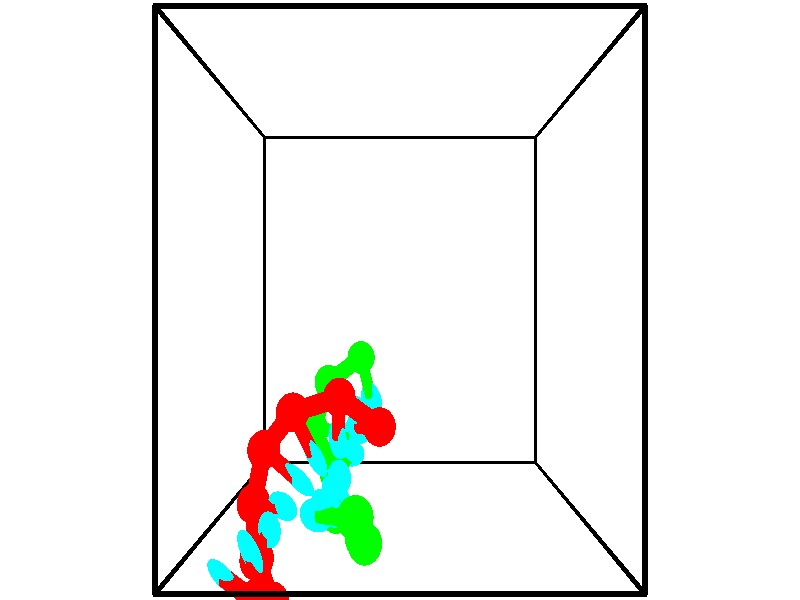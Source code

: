 // switches for output
#declare DRAW_BASES = 1; // possible values are 0, 1; only relevant for DNA ribbons
#declare DRAW_BASES_TYPE = 3; // possible values are 1, 2, 3; only relevant for DNA ribbons
#declare DRAW_FOG = 0; // set to 1 to enable fog

#include "colors.inc"

#include "transforms.inc"
background { rgb <1, 1, 1>}

#default {
   normal{
       ripples 0.25
       frequency 0.20
       turbulence 0.2
       lambda 5
   }
	finish {
		phong 0.1
		phong_size 40.
	}
}

// original window dimensions: 1024x640


// camera settings

camera {
	sky <-0, 1, 0>
	up <-0, 1, 0>
	right 1.6 * <1, 0, 0>
	location <2.5, 2.5, 11.1562>
	look_at <2.5, 2.5, 2.5>
	direction <0, 0, -8.6562>
	angle 67.0682
}


# declare cpy_camera_pos = <2.5, 2.5, 11.1562>;
# if (DRAW_FOG = 1)
fog {
	fog_type 2
	up vnormalize(cpy_camera_pos)
	color rgbt<1,1,1,0.3>
	distance 1e-5
	fog_alt 3e-3
	fog_offset 4
}
# end


// LIGHTS

# declare lum = 6;
global_settings {
	ambient_light rgb lum * <0.05, 0.05, 0.05>
	max_trace_level 15
}# declare cpy_direct_light_amount = 0.25;
light_source
{	1000 * <-1, -1, 1>,
	rgb lum * cpy_direct_light_amount
	parallel
}

light_source
{	1000 * <1, 1, -1>,
	rgb lum * cpy_direct_light_amount
	parallel
}

// strand 0

// nucleotide -1

// particle -1
sphere {
	<0.687906, -0.698356, 3.512740> 0.250000
	pigment { color rgbt <1,0,0,0> }
	no_shadow
}
cylinder {
	<0.370199, -0.625931, 3.280754>,  <0.179575, -0.582476, 3.141563>, 0.100000
	pigment { color rgbt <1,0,0,0> }
	no_shadow
}
cylinder {
	<0.370199, -0.625931, 3.280754>,  <0.687906, -0.698356, 3.512740>, 0.100000
	pigment { color rgbt <1,0,0,0> }
	no_shadow
}

// particle -1
sphere {
	<0.370199, -0.625931, 3.280754> 0.100000
	pigment { color rgbt <1,0,0,0> }
	no_shadow
}
sphere {
	0, 1
	scale<0.080000,0.200000,0.300000>
	matrix <0.592124, 0.444555, -0.672131,
		0.136128, -0.877261, -0.460306,
		-0.794266, 0.181063, -0.579964,
		0.131919, -0.571612, 3.106765>
	pigment { color rgbt <0,1,1,0> }
	no_shadow
}
cylinder {
	<0.710877, -1.024939, 2.777272>,  <0.687906, -0.698356, 3.512740>, 0.130000
	pigment { color rgbt <1,0,0,0> }
	no_shadow
}

// nucleotide -1

// particle -1
sphere {
	<0.710877, -1.024939, 2.777272> 0.250000
	pigment { color rgbt <1,0,0,0> }
	no_shadow
}
cylinder {
	<0.561234, -0.659454, 2.840736>,  <0.471447, -0.440164, 2.878815>, 0.100000
	pigment { color rgbt <1,0,0,0> }
	no_shadow
}
cylinder {
	<0.561234, -0.659454, 2.840736>,  <0.710877, -1.024939, 2.777272>, 0.100000
	pigment { color rgbt <1,0,0,0> }
	no_shadow
}

// particle -1
sphere {
	<0.561234, -0.659454, 2.840736> 0.100000
	pigment { color rgbt <1,0,0,0> }
	no_shadow
}
sphere {
	0, 1
	scale<0.080000,0.200000,0.300000>
	matrix <0.567649, 0.360907, -0.739946,
		-0.733360, -0.186756, -0.653686,
		-0.374109, 0.913711, 0.158662,
		0.449001, -0.385341, 2.888335>
	pigment { color rgbt <0,1,1,0> }
	no_shadow
}
cylinder {
	<0.360868, -0.724343, 2.145167>,  <0.710877, -1.024939, 2.777272>, 0.130000
	pigment { color rgbt <1,0,0,0> }
	no_shadow
}

// nucleotide -1

// particle -1
sphere {
	<0.360868, -0.724343, 2.145167> 0.250000
	pigment { color rgbt <1,0,0,0> }
	no_shadow
}
cylinder {
	<0.518604, -0.442520, 2.381165>,  <0.613246, -0.273426, 2.522763>, 0.100000
	pigment { color rgbt <1,0,0,0> }
	no_shadow
}
cylinder {
	<0.518604, -0.442520, 2.381165>,  <0.360868, -0.724343, 2.145167>, 0.100000
	pigment { color rgbt <1,0,0,0> }
	no_shadow
}

// particle -1
sphere {
	<0.518604, -0.442520, 2.381165> 0.100000
	pigment { color rgbt <1,0,0,0> }
	no_shadow
}
sphere {
	0, 1
	scale<0.080000,0.200000,0.300000>
	matrix <0.595971, 0.292631, -0.747787,
		-0.699510, 0.646502, -0.304500,
		0.394340, 0.704558, 0.589995,
		0.636906, -0.231153, 2.558163>
	pigment { color rgbt <0,1,1,0> }
	no_shadow
}
cylinder {
	<0.234878, -0.121997, 1.828381>,  <0.360868, -0.724343, 2.145167>, 0.130000
	pigment { color rgbt <1,0,0,0> }
	no_shadow
}

// nucleotide -1

// particle -1
sphere {
	<0.234878, -0.121997, 1.828381> 0.250000
	pigment { color rgbt <1,0,0,0> }
	no_shadow
}
cylinder {
	<0.540377, -0.069633, 2.081223>,  <0.723676, -0.038215, 2.232927>, 0.100000
	pigment { color rgbt <1,0,0,0> }
	no_shadow
}
cylinder {
	<0.540377, -0.069633, 2.081223>,  <0.234878, -0.121997, 1.828381>, 0.100000
	pigment { color rgbt <1,0,0,0> }
	no_shadow
}

// particle -1
sphere {
	<0.540377, -0.069633, 2.081223> 0.100000
	pigment { color rgbt <1,0,0,0> }
	no_shadow
}
sphere {
	0, 1
	scale<0.080000,0.200000,0.300000>
	matrix <0.563498, 0.342482, -0.751782,
		-0.314899, 0.930360, 0.187803,
		0.763747, 0.130908, 0.632103,
		0.769501, -0.030361, 2.270854>
	pigment { color rgbt <0,1,1,0> }
	no_shadow
}
cylinder {
	<0.385347, 0.565580, 1.785688>,  <0.234878, -0.121997, 1.828381>, 0.130000
	pigment { color rgbt <1,0,0,0> }
	no_shadow
}

// nucleotide -1

// particle -1
sphere {
	<0.385347, 0.565580, 1.785688> 0.250000
	pigment { color rgbt <1,0,0,0> }
	no_shadow
}
cylinder {
	<0.712986, 0.372086, 1.909027>,  <0.909569, 0.255989, 1.983031>, 0.100000
	pigment { color rgbt <1,0,0,0> }
	no_shadow
}
cylinder {
	<0.712986, 0.372086, 1.909027>,  <0.385347, 0.565580, 1.785688>, 0.100000
	pigment { color rgbt <1,0,0,0> }
	no_shadow
}

// particle -1
sphere {
	<0.712986, 0.372086, 1.909027> 0.100000
	pigment { color rgbt <1,0,0,0> }
	no_shadow
}
sphere {
	0, 1
	scale<0.080000,0.200000,0.300000>
	matrix <0.544517, 0.486492, -0.683248,
		0.180503, 0.727547, 0.661887,
		0.819097, -0.483736, 0.308349,
		0.958715, 0.226965, 2.001532>
	pigment { color rgbt <0,1,1,0> }
	no_shadow
}
cylinder {
	<0.859226, 1.071947, 1.946340>,  <0.385347, 0.565580, 1.785688>, 0.130000
	pigment { color rgbt <1,0,0,0> }
	no_shadow
}

// nucleotide -1

// particle -1
sphere {
	<0.859226, 1.071947, 1.946340> 0.250000
	pigment { color rgbt <1,0,0,0> }
	no_shadow
}
cylinder {
	<1.045284, 0.726646, 1.867920>,  <1.156919, 0.519466, 1.820868>, 0.100000
	pigment { color rgbt <1,0,0,0> }
	no_shadow
}
cylinder {
	<1.045284, 0.726646, 1.867920>,  <0.859226, 1.071947, 1.946340>, 0.100000
	pigment { color rgbt <1,0,0,0> }
	no_shadow
}

// particle -1
sphere {
	<1.045284, 0.726646, 1.867920> 0.100000
	pigment { color rgbt <1,0,0,0> }
	no_shadow
}
sphere {
	0, 1
	scale<0.080000,0.200000,0.300000>
	matrix <0.597686, 0.469621, -0.649791,
		0.653002, 0.185071, 0.734396,
		0.465145, -0.863252, -0.196049,
		1.184828, 0.467671, 1.809105>
	pigment { color rgbt <0,1,1,0> }
	no_shadow
}
cylinder {
	<1.565207, 1.252974, 1.867556>,  <0.859226, 1.071947, 1.946340>, 0.130000
	pigment { color rgbt <1,0,0,0> }
	no_shadow
}

// nucleotide -1

// particle -1
sphere {
	<1.565207, 1.252974, 1.867556> 0.250000
	pigment { color rgbt <1,0,0,0> }
	no_shadow
}
cylinder {
	<1.532459, 0.902245, 1.678040>,  <1.512811, 0.691807, 1.564330>, 0.100000
	pigment { color rgbt <1,0,0,0> }
	no_shadow
}
cylinder {
	<1.532459, 0.902245, 1.678040>,  <1.565207, 1.252974, 1.867556>, 0.100000
	pigment { color rgbt <1,0,0,0> }
	no_shadow
}

// particle -1
sphere {
	<1.532459, 0.902245, 1.678040> 0.100000
	pigment { color rgbt <1,0,0,0> }
	no_shadow
}
sphere {
	0, 1
	scale<0.080000,0.200000,0.300000>
	matrix <0.664230, 0.306414, -0.681842,
		0.743031, -0.370528, 0.557327,
		-0.081869, -0.876823, -0.473791,
		1.507898, 0.639198, 1.535902>
	pigment { color rgbt <0,1,1,0> }
	no_shadow
}
cylinder {
	<2.184512, 0.866897, 1.836233>,  <1.565207, 1.252974, 1.867556>, 0.130000
	pigment { color rgbt <1,0,0,0> }
	no_shadow
}

// nucleotide -1

// particle -1
sphere {
	<2.184512, 0.866897, 1.836233> 0.250000
	pigment { color rgbt <1,0,0,0> }
	no_shadow
}
cylinder {
	<1.967718, 0.808029, 1.505272>,  <1.837642, 0.772709, 1.306696>, 0.100000
	pigment { color rgbt <1,0,0,0> }
	no_shadow
}
cylinder {
	<1.967718, 0.808029, 1.505272>,  <2.184512, 0.866897, 1.836233>, 0.100000
	pigment { color rgbt <1,0,0,0> }
	no_shadow
}

// particle -1
sphere {
	<1.967718, 0.808029, 1.505272> 0.100000
	pigment { color rgbt <1,0,0,0> }
	no_shadow
}
sphere {
	0, 1
	scale<0.080000,0.200000,0.300000>
	matrix <0.774481, 0.294731, -0.559744,
		0.326238, -0.944180, -0.045760,
		-0.541985, -0.147169, -0.827402,
		1.805122, 0.763879, 1.257051>
	pigment { color rgbt <0,1,1,0> }
	no_shadow
}
// strand 1

// nucleotide -1

// particle -1
sphere {
	<1.781430, 1.616119, 0.016649> 0.250000
	pigment { color rgbt <0,1,0,0> }
	no_shadow
}
cylinder {
	<1.892333, 1.232361, -0.004097>,  <1.958875, 1.002106, -0.016545>, 0.100000
	pigment { color rgbt <0,1,0,0> }
	no_shadow
}
cylinder {
	<1.892333, 1.232361, -0.004097>,  <1.781430, 1.616119, 0.016649>, 0.100000
	pigment { color rgbt <0,1,0,0> }
	no_shadow
}

// particle -1
sphere {
	<1.892333, 1.232361, -0.004097> 0.100000
	pigment { color rgbt <0,1,0,0> }
	no_shadow
}
sphere {
	0, 1
	scale<0.080000,0.200000,0.300000>
	matrix <-0.362967, -0.154571, 0.918892,
		-0.889597, -0.235944, -0.391085,
		0.277258, -0.959394, -0.051866,
		1.975510, 0.944542, -0.019657>
	pigment { color rgbt <0,1,1,0> }
	no_shadow
}
cylinder {
	<1.218560, 1.276173, 0.319155>,  <1.781430, 1.616119, 0.016649>, 0.130000
	pigment { color rgbt <0,1,0,0> }
	no_shadow
}

// nucleotide -1

// particle -1
sphere {
	<1.218560, 1.276173, 0.319155> 0.250000
	pigment { color rgbt <0,1,0,0> }
	no_shadow
}
cylinder {
	<1.531136, 1.027504, 0.297691>,  <1.718681, 0.878303, 0.284813>, 0.100000
	pigment { color rgbt <0,1,0,0> }
	no_shadow
}
cylinder {
	<1.531136, 1.027504, 0.297691>,  <1.218560, 1.276173, 0.319155>, 0.100000
	pigment { color rgbt <0,1,0,0> }
	no_shadow
}

// particle -1
sphere {
	<1.531136, 1.027504, 0.297691> 0.100000
	pigment { color rgbt <0,1,0,0> }
	no_shadow
}
sphere {
	0, 1
	scale<0.080000,0.200000,0.300000>
	matrix <-0.220397, -0.355440, 0.908343,
		-0.583764, -0.697987, -0.414769,
		0.781437, -0.621672, -0.053659,
		1.765567, 0.841002, 0.281594>
	pigment { color rgbt <0,1,1,0> }
	no_shadow
}
cylinder {
	<0.976124, 0.612704, 0.515112>,  <1.218560, 1.276173, 0.319155>, 0.130000
	pigment { color rgbt <0,1,0,0> }
	no_shadow
}

// nucleotide -1

// particle -1
sphere {
	<0.976124, 0.612704, 0.515112> 0.250000
	pigment { color rgbt <0,1,0,0> }
	no_shadow
}
cylinder {
	<1.373925, 0.573128, 0.528824>,  <1.612606, 0.549382, 0.537051>, 0.100000
	pigment { color rgbt <0,1,0,0> }
	no_shadow
}
cylinder {
	<1.373925, 0.573128, 0.528824>,  <0.976124, 0.612704, 0.515112>, 0.100000
	pigment { color rgbt <0,1,0,0> }
	no_shadow
}

// particle -1
sphere {
	<1.373925, 0.573128, 0.528824> 0.100000
	pigment { color rgbt <0,1,0,0> }
	no_shadow
}
sphere {
	0, 1
	scale<0.080000,0.200000,0.300000>
	matrix <-0.079566, -0.501232, 0.861647,
		-0.068070, -0.859638, -0.506349,
		0.994503, -0.098940, 0.034279,
		1.672276, 0.543446, 0.539107>
	pigment { color rgbt <0,1,1,0> }
	no_shadow
}
cylinder {
	<1.323925, -0.070318, 0.406342>,  <0.976124, 0.612704, 0.515112>, 0.130000
	pigment { color rgbt <0,1,0,0> }
	no_shadow
}

// nucleotide -1

// particle -1
sphere {
	<1.323925, -0.070318, 0.406342> 0.250000
	pigment { color rgbt <0,1,0,0> }
	no_shadow
}
cylinder {
	<1.527198, 0.146912, 0.673721>,  <1.649161, 0.277249, 0.834149>, 0.100000
	pigment { color rgbt <0,1,0,0> }
	no_shadow
}
cylinder {
	<1.527198, 0.146912, 0.673721>,  <1.323925, -0.070318, 0.406342>, 0.100000
	pigment { color rgbt <0,1,0,0> }
	no_shadow
}

// particle -1
sphere {
	<1.527198, 0.146912, 0.673721> 0.100000
	pigment { color rgbt <0,1,0,0> }
	no_shadow
}
sphere {
	0, 1
	scale<0.080000,0.200000,0.300000>
	matrix <-0.333297, -0.591654, 0.734070,
		0.794144, -0.595832, -0.119662,
		0.508181, 0.543074, 0.668448,
		1.679652, 0.309834, 0.874256>
	pigment { color rgbt <0,1,1,0> }
	no_shadow
}
cylinder {
	<1.426844, -0.524797, 0.972821>,  <1.323925, -0.070318, 0.406342>, 0.130000
	pigment { color rgbt <0,1,0,0> }
	no_shadow
}

// nucleotide -1

// particle -1
sphere {
	<1.426844, -0.524797, 0.972821> 0.250000
	pigment { color rgbt <0,1,0,0> }
	no_shadow
}
cylinder {
	<1.474112, -0.175331, 1.161606>,  <1.502472, 0.034348, 1.274876>, 0.100000
	pigment { color rgbt <0,1,0,0> }
	no_shadow
}
cylinder {
	<1.474112, -0.175331, 1.161606>,  <1.426844, -0.524797, 0.972821>, 0.100000
	pigment { color rgbt <0,1,0,0> }
	no_shadow
}

// particle -1
sphere {
	<1.474112, -0.175331, 1.161606> 0.100000
	pigment { color rgbt <0,1,0,0> }
	no_shadow
}
sphere {
	0, 1
	scale<0.080000,0.200000,0.300000>
	matrix <-0.269542, -0.429224, 0.862040,
		0.955711, -0.229079, 0.184768,
		0.118169, 0.873664, 0.471961,
		1.509562, 0.086768, 1.303194>
	pigment { color rgbt <0,1,1,0> }
	no_shadow
}
cylinder {
	<1.884884, -0.624256, 1.656210>,  <1.426844, -0.524797, 0.972821>, 0.130000
	pigment { color rgbt <0,1,0,0> }
	no_shadow
}

// nucleotide -1

// particle -1
sphere {
	<1.884884, -0.624256, 1.656210> 0.250000
	pigment { color rgbt <0,1,0,0> }
	no_shadow
}
cylinder {
	<1.666574, -0.291473, 1.696159>,  <1.535587, -0.091804, 1.720129>, 0.100000
	pigment { color rgbt <0,1,0,0> }
	no_shadow
}
cylinder {
	<1.666574, -0.291473, 1.696159>,  <1.884884, -0.624256, 1.656210>, 0.100000
	pigment { color rgbt <0,1,0,0> }
	no_shadow
}

// particle -1
sphere {
	<1.666574, -0.291473, 1.696159> 0.100000
	pigment { color rgbt <0,1,0,0> }
	no_shadow
}
sphere {
	0, 1
	scale<0.080000,0.200000,0.300000>
	matrix <-0.278374, -0.292444, 0.914869,
		0.790339, 0.471512, 0.391205,
		-0.545777, 0.831957, 0.099873,
		1.502840, -0.041886, 1.726121>
	pigment { color rgbt <0,1,1,0> }
	no_shadow
}
cylinder {
	<1.987066, -0.465105, 2.342682>,  <1.884884, -0.624256, 1.656210>, 0.130000
	pigment { color rgbt <0,1,0,0> }
	no_shadow
}

// nucleotide -1

// particle -1
sphere {
	<1.987066, -0.465105, 2.342682> 0.250000
	pigment { color rgbt <0,1,0,0> }
	no_shadow
}
cylinder {
	<1.668363, -0.250435, 2.231575>,  <1.477140, -0.121633, 2.164911>, 0.100000
	pigment { color rgbt <0,1,0,0> }
	no_shadow
}
cylinder {
	<1.668363, -0.250435, 2.231575>,  <1.987066, -0.465105, 2.342682>, 0.100000
	pigment { color rgbt <0,1,0,0> }
	no_shadow
}

// particle -1
sphere {
	<1.668363, -0.250435, 2.231575> 0.100000
	pigment { color rgbt <0,1,0,0> }
	no_shadow
}
sphere {
	0, 1
	scale<0.080000,0.200000,0.300000>
	matrix <-0.344928, -0.026475, 0.938256,
		0.496185, 0.843373, 0.206208,
		-0.796759, 0.536675, -0.277766,
		1.429335, -0.089432, 2.148245>
	pigment { color rgbt <0,1,1,0> }
	no_shadow
}
cylinder {
	<1.890182, 0.032230, 2.953195>,  <1.987066, -0.465105, 2.342682>, 0.130000
	pigment { color rgbt <0,1,0,0> }
	no_shadow
}

// nucleotide -1

// particle -1
sphere {
	<1.890182, 0.032230, 2.953195> 0.250000
	pigment { color rgbt <0,1,0,0> }
	no_shadow
}
cylinder {
	<1.556164, -0.014893, 2.738228>,  <1.355753, -0.043166, 2.609247>, 0.100000
	pigment { color rgbt <0,1,0,0> }
	no_shadow
}
cylinder {
	<1.556164, -0.014893, 2.738228>,  <1.890182, 0.032230, 2.953195>, 0.100000
	pigment { color rgbt <0,1,0,0> }
	no_shadow
}

// particle -1
sphere {
	<1.556164, -0.014893, 2.738228> 0.100000
	pigment { color rgbt <0,1,0,0> }
	no_shadow
}
sphere {
	0, 1
	scale<0.080000,0.200000,0.300000>
	matrix <-0.538080, -0.028853, 0.842400,
		-0.114747, 0.992617, -0.039296,
		-0.835046, -0.117808, -0.537419,
		1.305650, -0.050235, 2.577002>
	pigment { color rgbt <0,1,1,0> }
	no_shadow
}
// box output
cylinder {
	<0.000000, 0.000000, 0.000000>,  <5.000000, 0.000000, 0.000000>, 0.025000
	pigment { color rgbt <0,0,0,0> }
	no_shadow
}
cylinder {
	<0.000000, 0.000000, 0.000000>,  <0.000000, 5.000000, 0.000000>, 0.025000
	pigment { color rgbt <0,0,0,0> }
	no_shadow
}
cylinder {
	<0.000000, 0.000000, 0.000000>,  <0.000000, 0.000000, 5.000000>, 0.025000
	pigment { color rgbt <0,0,0,0> }
	no_shadow
}
cylinder {
	<5.000000, 5.000000, 5.000000>,  <0.000000, 5.000000, 5.000000>, 0.025000
	pigment { color rgbt <0,0,0,0> }
	no_shadow
}
cylinder {
	<5.000000, 5.000000, 5.000000>,  <5.000000, 0.000000, 5.000000>, 0.025000
	pigment { color rgbt <0,0,0,0> }
	no_shadow
}
cylinder {
	<5.000000, 5.000000, 5.000000>,  <5.000000, 5.000000, 0.000000>, 0.025000
	pigment { color rgbt <0,0,0,0> }
	no_shadow
}
cylinder {
	<0.000000, 0.000000, 5.000000>,  <0.000000, 5.000000, 5.000000>, 0.025000
	pigment { color rgbt <0,0,0,0> }
	no_shadow
}
cylinder {
	<0.000000, 0.000000, 5.000000>,  <5.000000, 0.000000, 5.000000>, 0.025000
	pigment { color rgbt <0,0,0,0> }
	no_shadow
}
cylinder {
	<5.000000, 5.000000, 0.000000>,  <0.000000, 5.000000, 0.000000>, 0.025000
	pigment { color rgbt <0,0,0,0> }
	no_shadow
}
cylinder {
	<5.000000, 5.000000, 0.000000>,  <5.000000, 0.000000, 0.000000>, 0.025000
	pigment { color rgbt <0,0,0,0> }
	no_shadow
}
cylinder {
	<5.000000, 0.000000, 5.000000>,  <5.000000, 0.000000, 0.000000>, 0.025000
	pigment { color rgbt <0,0,0,0> }
	no_shadow
}
cylinder {
	<0.000000, 5.000000, 0.000000>,  <0.000000, 5.000000, 5.000000>, 0.025000
	pigment { color rgbt <0,0,0,0> }
	no_shadow
}
// end of box output
